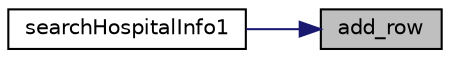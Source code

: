 digraph "add_row"
{
 // LATEX_PDF_SIZE
  edge [fontname="Helvetica",fontsize="10",labelfontname="Helvetica",labelfontsize="10"];
  node [fontname="Helvetica",fontsize="10",shape=record];
  rankdir="RL";
  Node1 [label="add_row",height=0.2,width=0.4,color="black", fillcolor="grey75", style="filled", fontcolor="black",tooltip="make the table to show the hospital information."];
  Node1 -> Node2 [dir="back",color="midnightblue",fontsize="10",style="solid"];
  Node2 [label="searchHospitalInfo1",height=0.2,width=0.4,color="black", fillcolor="white", style="filled",URL="$hospital__doxygen_8c.html#a95233dae4a57ef8ec56ac54c5afb8da5",tooltip="search the hospital information you want."];
}
